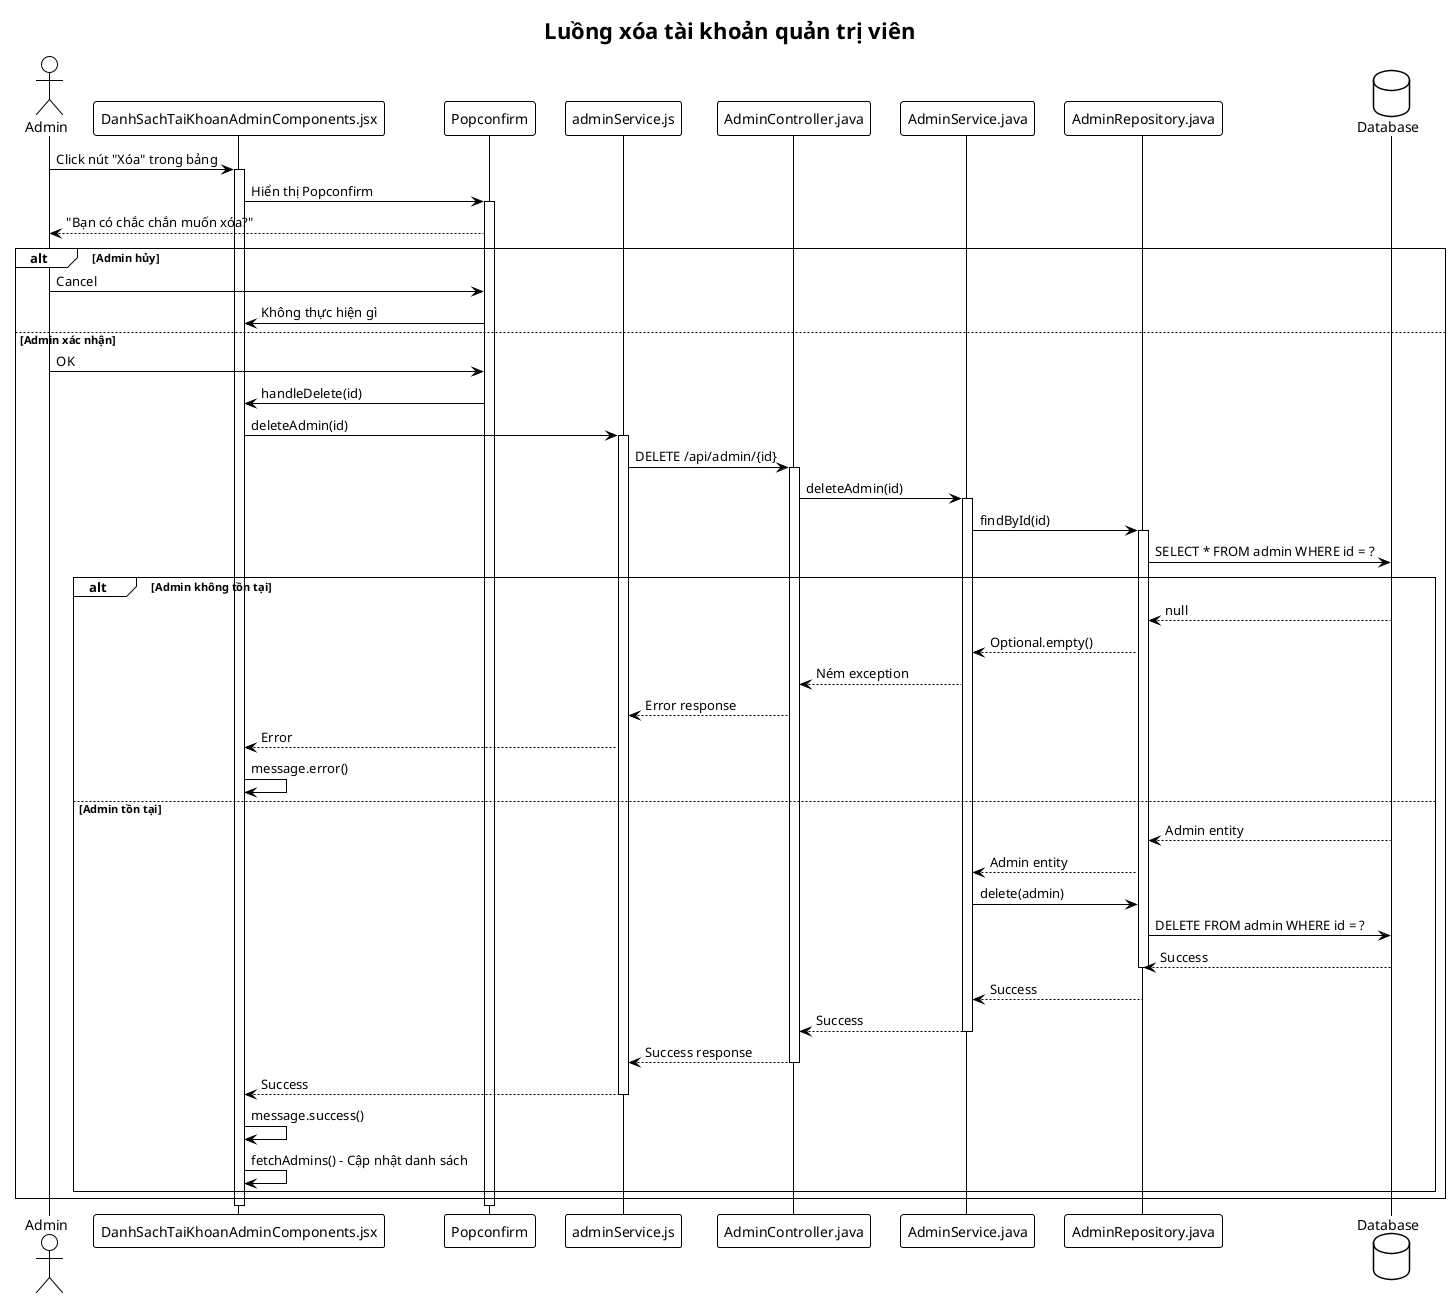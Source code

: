 @startuml
!theme plain
title Luồng xóa tài khoản quản trị viên

actor Admin as admin
participant "DanhSachTaiKhoanAdminComponents.jsx" as component
participant "Popconfirm" as confirm
participant "adminService.js" as service
participant "AdminController.java" as controller
participant "AdminService.java" as adminService
participant "AdminRepository.java" as repository
database "Database" as db

admin -> component: Click nút "Xóa" trong bảng
activate component
component -> confirm: Hiển thị Popconfirm
activate confirm
confirm --> admin: "Bạn có chắc chắn muốn xóa?"

alt Admin hủy
    admin -> confirm: Cancel
    confirm -> component: Không thực hiện gì
else Admin xác nhận
    admin -> confirm: OK
    confirm -> component: handleDelete(id)

    component -> service: deleteAdmin(id)
    activate service
    service -> controller: DELETE /api/admin/{id}
    activate controller
    controller -> adminService: deleteAdmin(id)
    activate adminService

    adminService -> repository: findById(id)
    activate repository
    repository -> db: SELECT * FROM admin WHERE id = ?

    alt Admin không tồn tại
        db --> repository: null
        repository --> adminService: Optional.empty()
        adminService --> controller: Ném exception
        controller --> service: Error response
        service --> component: Error
        component -> component: message.error()
    else Admin tồn tại
        db --> repository: Admin entity
        repository --> adminService: Admin entity

        adminService -> repository: delete(admin)
        repository -> db: DELETE FROM admin WHERE id = ?
        db --> repository: Success
        deactivate repository
        repository --> adminService: Success
        adminService --> controller: Success
        deactivate adminService
        controller --> service: Success response
        deactivate controller
        service --> component: Success
        deactivate service

        component -> component: message.success()
        component -> component: fetchAdmins() - Cập nhật danh sách
    end
end

deactivate confirm
deactivate component
@enduml